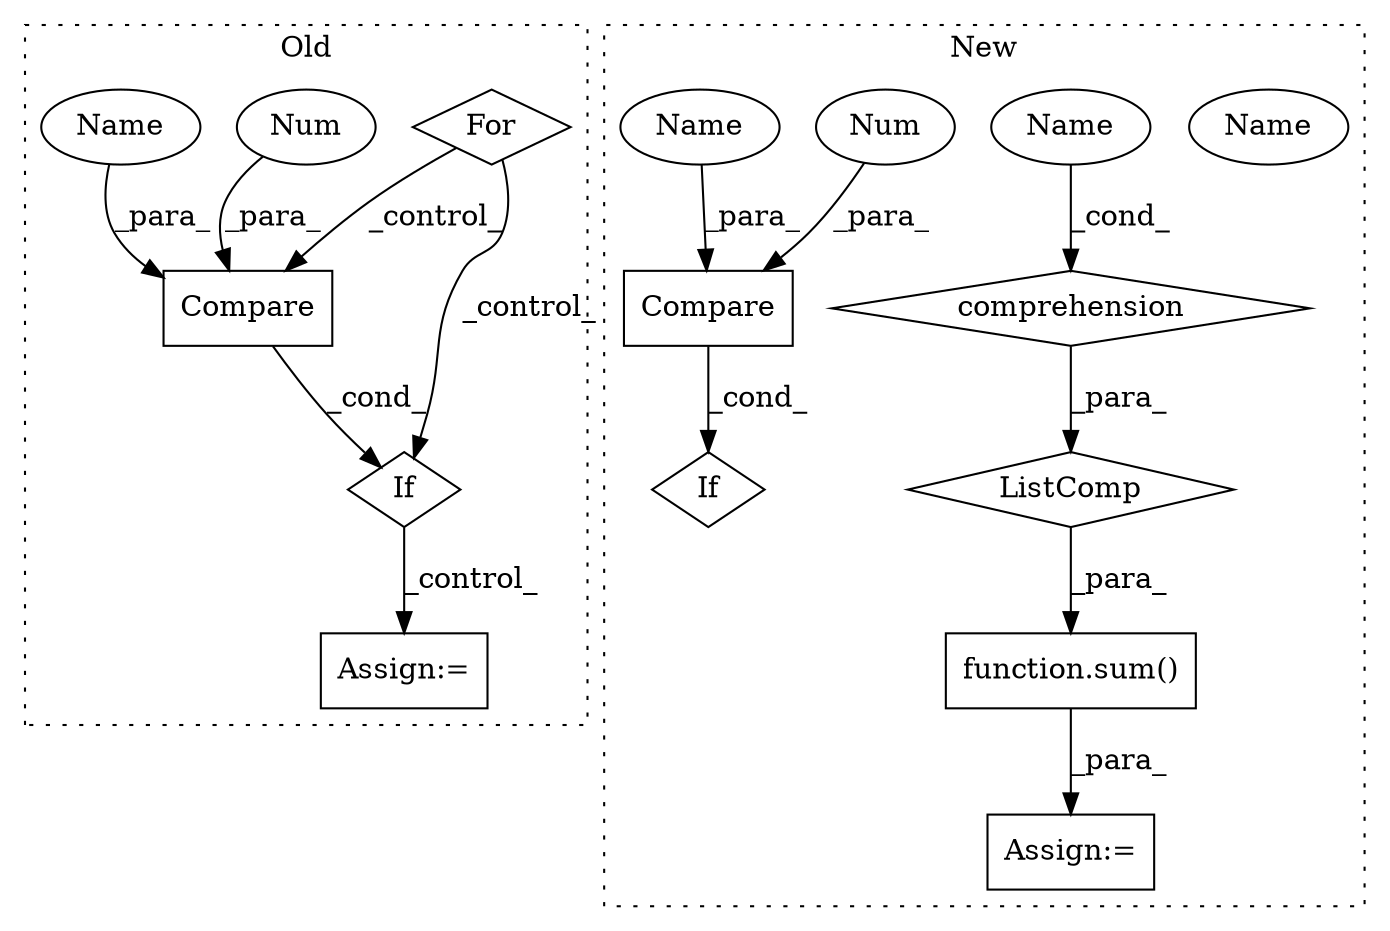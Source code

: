 digraph G {
subgraph cluster0 {
1 [label="If" a="96" s="165,359" l="3,-168" shape="diamond"];
3 [label="Assign:=" a="68" s="195" l="2" shape="box"];
4 [label="For" a="107" s="132,151" l="4,14" shape="diamond"];
10 [label="Compare" a="40" s="168" l="5" shape="box"];
11 [label="Num" a="76" s="171" l="1" shape="ellipse"];
14 [label="Name" a="87" s="169" l="1" shape="ellipse"];
label = "Old";
style="dotted";
}
subgraph cluster1 {
2 [label="If" a="96" s="169" l="3" shape="diamond"];
5 [label="Compare" a="40" s="169" l="3" shape="box"];
6 [label="ListComp" a="106" s="143" l="30" shape="diamond"];
7 [label="Name" a="87" s="144" l="1" shape="ellipse"];
8 [label="comprehension" a="45" s="146" l="3" shape="diamond"];
9 [label="Num" a="76" s="171" l="1" shape="ellipse"];
12 [label="Assign:=" a="68" s="136" l="3" shape="box"];
13 [label="function.sum()" a="75" s="139,173" l="4,1" shape="box"];
15 [label="Name" a="87" s="144" l="1" shape="ellipse"];
16 [label="Name" a="87" s="169" l="1" shape="ellipse"];
label = "New";
style="dotted";
}
1 -> 3 [label="_control_"];
4 -> 1 [label="_control_"];
4 -> 10 [label="_control_"];
5 -> 2 [label="_cond_"];
6 -> 13 [label="_para_"];
8 -> 6 [label="_para_"];
9 -> 5 [label="_para_"];
10 -> 1 [label="_cond_"];
11 -> 10 [label="_para_"];
13 -> 12 [label="_para_"];
14 -> 10 [label="_para_"];
15 -> 8 [label="_cond_"];
16 -> 5 [label="_para_"];
}